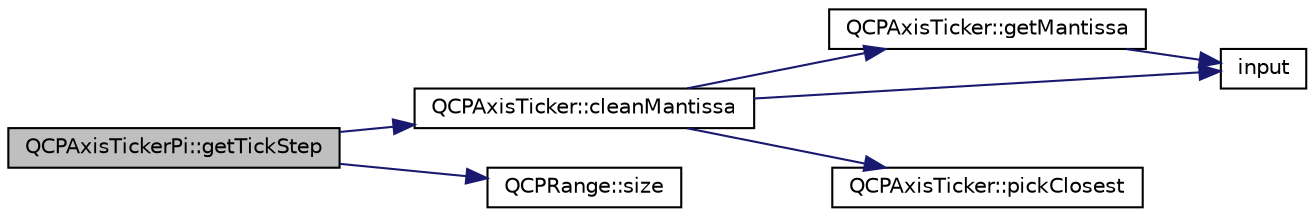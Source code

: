 digraph "QCPAxisTickerPi::getTickStep"
{
 // LATEX_PDF_SIZE
  edge [fontname="Helvetica",fontsize="10",labelfontname="Helvetica",labelfontsize="10"];
  node [fontname="Helvetica",fontsize="10",shape=record];
  rankdir="LR";
  Node1 [label="QCPAxisTickerPi::getTickStep",height=0.2,width=0.4,color="black", fillcolor="grey75", style="filled", fontcolor="black",tooltip=" "];
  Node1 -> Node2 [color="midnightblue",fontsize="10",style="solid",fontname="Helvetica"];
  Node2 [label="QCPAxisTicker::cleanMantissa",height=0.2,width=0.4,color="black", fillcolor="white", style="filled",URL="$classQCPAxisTicker.html#ac7df6c72876b7abd67c932663a0b0f6a",tooltip=" "];
  Node2 -> Node3 [color="midnightblue",fontsize="10",style="solid",fontname="Helvetica"];
  Node3 [label="QCPAxisTicker::getMantissa",height=0.2,width=0.4,color="black", fillcolor="white", style="filled",URL="$classQCPAxisTicker.html#abe99aaaf6c512812869b0a19937c76ff",tooltip=" "];
  Node3 -> Node4 [color="midnightblue",fontsize="10",style="solid",fontname="Helvetica"];
  Node4 [label="input",height=0.2,width=0.4,color="black", fillcolor="white", style="filled",URL="$validateInput_8h.html#a862ee41183463d2af6056589b31a5cdc",tooltip="Make input String Spaces-free."];
  Node2 -> Node4 [color="midnightblue",fontsize="10",style="solid",fontname="Helvetica"];
  Node2 -> Node5 [color="midnightblue",fontsize="10",style="solid",fontname="Helvetica"];
  Node5 [label="QCPAxisTicker::pickClosest",height=0.2,width=0.4,color="black", fillcolor="white", style="filled",URL="$classQCPAxisTicker.html#a4ea0a7c4ca1c610f92b9bd5944ab4260",tooltip=" "];
  Node1 -> Node6 [color="midnightblue",fontsize="10",style="solid",fontname="Helvetica"];
  Node6 [label="QCPRange::size",height=0.2,width=0.4,color="black", fillcolor="white", style="filled",URL="$classQCPRange.html#a62326e7cc4316b96df6a60813230e63f",tooltip=" "];
}
